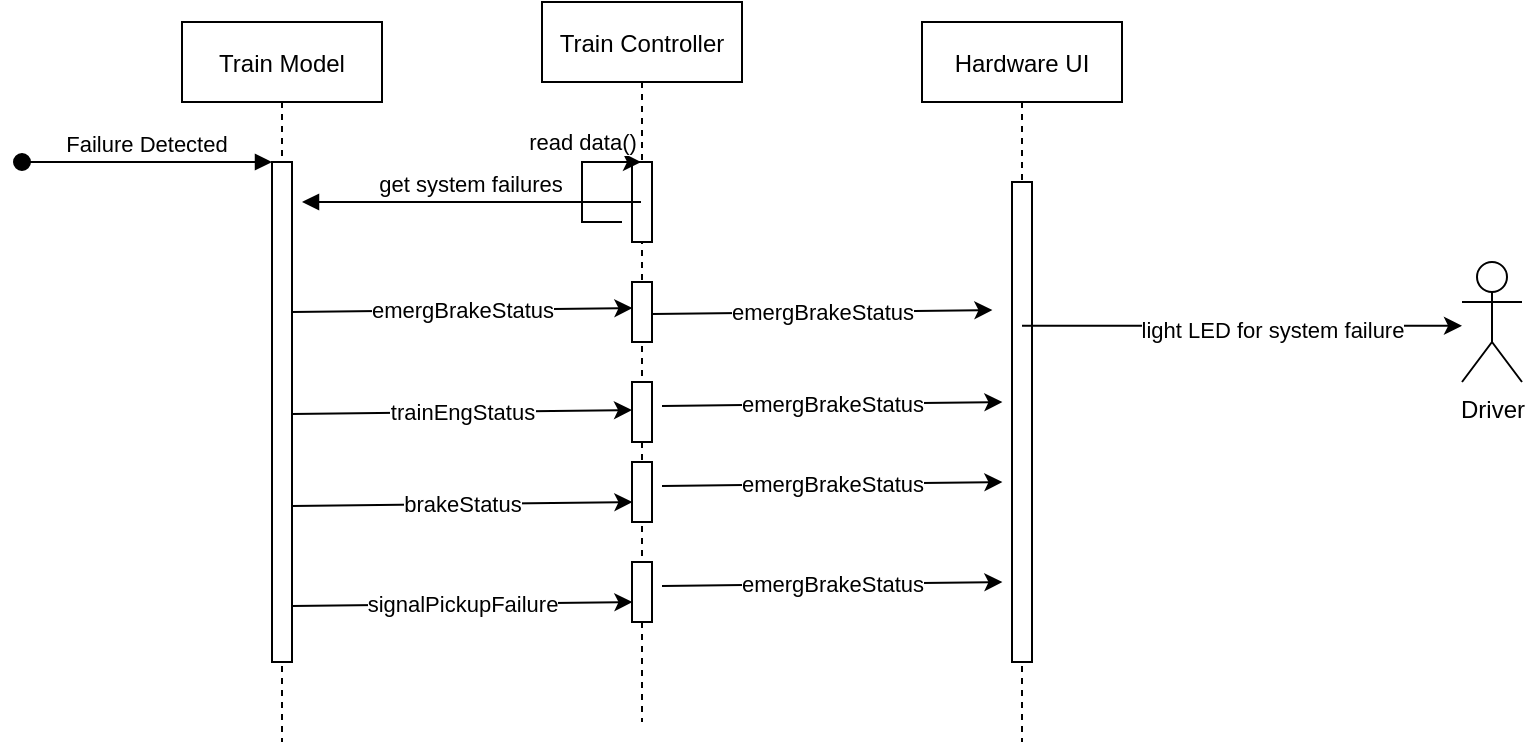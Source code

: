 <mxfile version="15.5.9" type="github">
  <diagram id="kgpKYQtTHZ0yAKxKKP6v" name="Page-1">
    <mxGraphModel dx="1278" dy="579" grid="1" gridSize="10" guides="1" tooltips="1" connect="1" arrows="1" fold="1" page="1" pageScale="1" pageWidth="850" pageHeight="1100" math="0" shadow="0">
      <root>
        <mxCell id="0" />
        <mxCell id="1" parent="0" />
        <mxCell id="3nuBFxr9cyL0pnOWT2aG-1" value="Train Model" style="shape=umlLifeline;perimeter=lifelinePerimeter;container=1;collapsible=0;recursiveResize=0;rounded=0;shadow=0;strokeWidth=1;" parent="1" vertex="1">
          <mxGeometry x="120" y="80" width="100" height="360" as="geometry" />
        </mxCell>
        <mxCell id="3nuBFxr9cyL0pnOWT2aG-2" value="" style="points=[];perimeter=orthogonalPerimeter;rounded=0;shadow=0;strokeWidth=1;" parent="3nuBFxr9cyL0pnOWT2aG-1" vertex="1">
          <mxGeometry x="45" y="70" width="10" height="250" as="geometry" />
        </mxCell>
        <mxCell id="3nuBFxr9cyL0pnOWT2aG-3" value="Failure Detected" style="verticalAlign=bottom;startArrow=oval;endArrow=block;startSize=8;shadow=0;strokeWidth=1;" parent="3nuBFxr9cyL0pnOWT2aG-1" target="3nuBFxr9cyL0pnOWT2aG-2" edge="1">
          <mxGeometry relative="1" as="geometry">
            <mxPoint x="-80" y="70" as="sourcePoint" />
          </mxGeometry>
        </mxCell>
        <mxCell id="vd2y4h8wmbcaWY9mlnn8-13" value="emergBrakeStatus" style="endArrow=classic;html=1;rounded=0;entryX=0.452;entryY=0.425;entryDx=0;entryDy=0;entryPerimeter=0;" edge="1" parent="3nuBFxr9cyL0pnOWT2aG-1" target="3nuBFxr9cyL0pnOWT2aG-5">
          <mxGeometry width="50" height="50" relative="1" as="geometry">
            <mxPoint x="55" y="145" as="sourcePoint" />
            <mxPoint x="215.5" y="144.505" as="targetPoint" />
          </mxGeometry>
        </mxCell>
        <mxCell id="vd2y4h8wmbcaWY9mlnn8-16" value="brakeStatus" style="endArrow=classic;html=1;rounded=0;entryX=0.452;entryY=0.425;entryDx=0;entryDy=0;entryPerimeter=0;" edge="1" parent="3nuBFxr9cyL0pnOWT2aG-1">
          <mxGeometry width="50" height="50" relative="1" as="geometry">
            <mxPoint x="55" y="242" as="sourcePoint" />
            <mxPoint x="225.2" y="240" as="targetPoint" />
          </mxGeometry>
        </mxCell>
        <mxCell id="vd2y4h8wmbcaWY9mlnn8-17" value="signalPickupFailure" style="endArrow=classic;html=1;rounded=0;entryX=0.452;entryY=0.425;entryDx=0;entryDy=0;entryPerimeter=0;" edge="1" parent="3nuBFxr9cyL0pnOWT2aG-1">
          <mxGeometry width="50" height="50" relative="1" as="geometry">
            <mxPoint x="55" y="292" as="sourcePoint" />
            <mxPoint x="225.2" y="290" as="targetPoint" />
          </mxGeometry>
        </mxCell>
        <mxCell id="3nuBFxr9cyL0pnOWT2aG-5" value="Train Controller" style="shape=umlLifeline;perimeter=lifelinePerimeter;container=1;collapsible=0;recursiveResize=0;rounded=0;shadow=0;strokeWidth=1;" parent="1" vertex="1">
          <mxGeometry x="300" y="70" width="100" height="360" as="geometry" />
        </mxCell>
        <mxCell id="3nuBFxr9cyL0pnOWT2aG-6" value="" style="points=[];perimeter=orthogonalPerimeter;rounded=0;shadow=0;strokeWidth=1;" parent="3nuBFxr9cyL0pnOWT2aG-5" vertex="1">
          <mxGeometry x="45" y="80" width="10" height="40" as="geometry" />
        </mxCell>
        <mxCell id="vd2y4h8wmbcaWY9mlnn8-9" value="" style="points=[];perimeter=orthogonalPerimeter;rounded=0;shadow=0;strokeWidth=1;" vertex="1" parent="3nuBFxr9cyL0pnOWT2aG-5">
          <mxGeometry x="45" y="140" width="10" height="30" as="geometry" />
        </mxCell>
        <mxCell id="vd2y4h8wmbcaWY9mlnn8-10" value="" style="points=[];perimeter=orthogonalPerimeter;rounded=0;shadow=0;strokeWidth=1;" vertex="1" parent="3nuBFxr9cyL0pnOWT2aG-5">
          <mxGeometry x="45" y="190" width="10" height="30" as="geometry" />
        </mxCell>
        <mxCell id="vd2y4h8wmbcaWY9mlnn8-11" value="" style="points=[];perimeter=orthogonalPerimeter;rounded=0;shadow=0;strokeWidth=1;" vertex="1" parent="3nuBFxr9cyL0pnOWT2aG-5">
          <mxGeometry x="45" y="230" width="10" height="30" as="geometry" />
        </mxCell>
        <mxCell id="vd2y4h8wmbcaWY9mlnn8-12" value="" style="points=[];perimeter=orthogonalPerimeter;rounded=0;shadow=0;strokeWidth=1;" vertex="1" parent="3nuBFxr9cyL0pnOWT2aG-5">
          <mxGeometry x="45" y="280" width="10" height="30" as="geometry" />
        </mxCell>
        <mxCell id="vd2y4h8wmbcaWY9mlnn8-15" value="trainEngStatus" style="endArrow=classic;html=1;rounded=0;entryX=0.452;entryY=0.425;entryDx=0;entryDy=0;entryPerimeter=0;" edge="1" parent="3nuBFxr9cyL0pnOWT2aG-5">
          <mxGeometry width="50" height="50" relative="1" as="geometry">
            <mxPoint x="-125.2" y="206" as="sourcePoint" />
            <mxPoint x="45.0" y="204" as="targetPoint" />
          </mxGeometry>
        </mxCell>
        <mxCell id="3nuBFxr9cyL0pnOWT2aG-9" value="get system failures" style="verticalAlign=bottom;endArrow=block;shadow=0;strokeWidth=1;" parent="1" source="3nuBFxr9cyL0pnOWT2aG-5" edge="1">
          <mxGeometry relative="1" as="geometry">
            <mxPoint x="240" y="200" as="sourcePoint" />
            <mxPoint x="180" y="170" as="targetPoint" />
          </mxGeometry>
        </mxCell>
        <mxCell id="vd2y4h8wmbcaWY9mlnn8-1" value="Hardware UI" style="shape=umlLifeline;perimeter=lifelinePerimeter;container=1;collapsible=0;recursiveResize=0;rounded=0;shadow=0;strokeWidth=1;" vertex="1" parent="1">
          <mxGeometry x="490" y="80" width="100" height="360" as="geometry" />
        </mxCell>
        <mxCell id="vd2y4h8wmbcaWY9mlnn8-2" value="" style="points=[];perimeter=orthogonalPerimeter;rounded=0;shadow=0;strokeWidth=1;" vertex="1" parent="vd2y4h8wmbcaWY9mlnn8-1">
          <mxGeometry x="45" y="80" width="10" height="240" as="geometry" />
        </mxCell>
        <mxCell id="vd2y4h8wmbcaWY9mlnn8-18" value="emergBrakeStatus" style="endArrow=classic;html=1;rounded=0;entryX=0.452;entryY=0.425;entryDx=0;entryDy=0;entryPerimeter=0;" edge="1" parent="vd2y4h8wmbcaWY9mlnn8-1">
          <mxGeometry width="50" height="50" relative="1" as="geometry">
            <mxPoint x="-135" y="146" as="sourcePoint" />
            <mxPoint x="35.2" y="144" as="targetPoint" />
          </mxGeometry>
        </mxCell>
        <mxCell id="vd2y4h8wmbcaWY9mlnn8-19" value="emergBrakeStatus" style="endArrow=classic;html=1;rounded=0;entryX=0.452;entryY=0.425;entryDx=0;entryDy=0;entryPerimeter=0;" edge="1" parent="vd2y4h8wmbcaWY9mlnn8-1">
          <mxGeometry width="50" height="50" relative="1" as="geometry">
            <mxPoint x="-130" y="192" as="sourcePoint" />
            <mxPoint x="40.2" y="190" as="targetPoint" />
          </mxGeometry>
        </mxCell>
        <mxCell id="vd2y4h8wmbcaWY9mlnn8-21" value="emergBrakeStatus" style="endArrow=classic;html=1;rounded=0;entryX=0.452;entryY=0.425;entryDx=0;entryDy=0;entryPerimeter=0;" edge="1" parent="vd2y4h8wmbcaWY9mlnn8-1">
          <mxGeometry width="50" height="50" relative="1" as="geometry">
            <mxPoint x="-130" y="282" as="sourcePoint" />
            <mxPoint x="40.2" y="280" as="targetPoint" />
          </mxGeometry>
        </mxCell>
        <mxCell id="vd2y4h8wmbcaWY9mlnn8-3" value="Driver" style="shape=umlActor;verticalLabelPosition=bottom;verticalAlign=top;html=1;outlineConnect=0;" vertex="1" parent="1">
          <mxGeometry x="760" y="200" width="30" height="60" as="geometry" />
        </mxCell>
        <mxCell id="vd2y4h8wmbcaWY9mlnn8-4" value="" style="endArrow=classic;html=1;rounded=0;" edge="1" parent="1" source="vd2y4h8wmbcaWY9mlnn8-1" target="vd2y4h8wmbcaWY9mlnn8-3">
          <mxGeometry width="50" height="50" relative="1" as="geometry">
            <mxPoint x="600" y="280" as="sourcePoint" />
            <mxPoint x="650" y="230" as="targetPoint" />
          </mxGeometry>
        </mxCell>
        <mxCell id="vd2y4h8wmbcaWY9mlnn8-5" value="light LED for system failure" style="edgeLabel;html=1;align=center;verticalAlign=middle;resizable=0;points=[];" vertex="1" connectable="0" parent="vd2y4h8wmbcaWY9mlnn8-4">
          <mxGeometry x="0.138" y="-2" relative="1" as="geometry">
            <mxPoint as="offset" />
          </mxGeometry>
        </mxCell>
        <mxCell id="vd2y4h8wmbcaWY9mlnn8-20" value="emergBrakeStatus" style="endArrow=classic;html=1;rounded=0;entryX=0.452;entryY=0.425;entryDx=0;entryDy=0;entryPerimeter=0;" edge="1" parent="1">
          <mxGeometry width="50" height="50" relative="1" as="geometry">
            <mxPoint x="360" y="312" as="sourcePoint" />
            <mxPoint x="530.2" y="310" as="targetPoint" />
          </mxGeometry>
        </mxCell>
        <mxCell id="vd2y4h8wmbcaWY9mlnn8-22" value="read data()" style="endArrow=classic;html=1;rounded=0;" edge="1" parent="1" target="3nuBFxr9cyL0pnOWT2aG-5">
          <mxGeometry x="0.258" y="10" width="50" height="50" relative="1" as="geometry">
            <mxPoint x="340" y="180" as="sourcePoint" />
            <mxPoint x="310" y="100" as="targetPoint" />
            <Array as="points">
              <mxPoint x="320" y="180" />
              <mxPoint x="320" y="150" />
            </Array>
            <mxPoint as="offset" />
          </mxGeometry>
        </mxCell>
      </root>
    </mxGraphModel>
  </diagram>
</mxfile>
